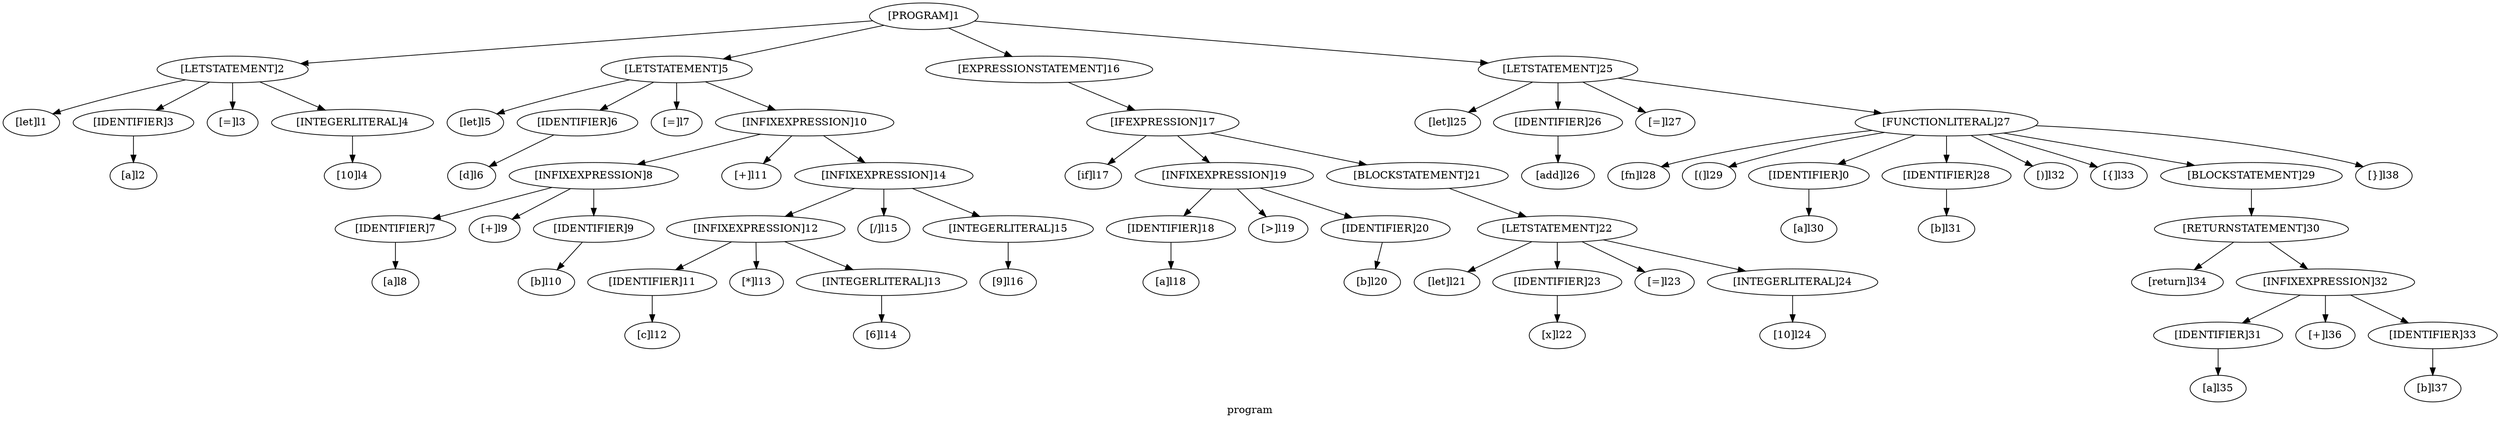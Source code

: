 digraph ast {
label = "program";
"[PROGRAM]1"->"[LETSTATEMENT]2";
"[LETSTATEMENT]2"->"[let]l1";
"[LETSTATEMENT]2"->"[IDENTIFIER]3";
"[IDENTIFIER]3"->"[a]l2";
"[LETSTATEMENT]2"->"[=]l3";
"[LETSTATEMENT]2"->"[INTEGERLITERAL]4";
"[INTEGERLITERAL]4"->"[10]l4";
"[PROGRAM]1"->"[LETSTATEMENT]5";
"[LETSTATEMENT]5"->"[let]l5";
"[LETSTATEMENT]5"->"[IDENTIFIER]6";
"[IDENTIFIER]6"->"[d]l6";
"[LETSTATEMENT]5"->"[=]l7";
"[LETSTATEMENT]5"->"[INFIXEXPRESSION]10";
"[INFIXEXPRESSION]10"->"[INFIXEXPRESSION]8";
"[INFIXEXPRESSION]8"->"[IDENTIFIER]7";
"[IDENTIFIER]7"->"[a]l8";
"[INFIXEXPRESSION]8"->"[+]l9";
"[INFIXEXPRESSION]8"->"[IDENTIFIER]9";
"[IDENTIFIER]9"->"[b]l10";
"[INFIXEXPRESSION]10"->"[+]l11";
"[INFIXEXPRESSION]10"->"[INFIXEXPRESSION]14";
"[INFIXEXPRESSION]14"->"[INFIXEXPRESSION]12";
"[INFIXEXPRESSION]12"->"[IDENTIFIER]11";
"[IDENTIFIER]11"->"[c]l12";
"[INFIXEXPRESSION]12"->"[*]l13";
"[INFIXEXPRESSION]12"->"[INTEGERLITERAL]13";
"[INTEGERLITERAL]13"->"[6]l14";
"[INFIXEXPRESSION]14"->"[/]l15";
"[INFIXEXPRESSION]14"->"[INTEGERLITERAL]15";
"[INTEGERLITERAL]15"->"[9]l16";
"[PROGRAM]1"->"[EXPRESSIONSTATEMENT]16";
"[EXPRESSIONSTATEMENT]16"->"[IFEXPRESSION]17";
"[IFEXPRESSION]17"->"[if]l17";
"[IFEXPRESSION]17"->"[INFIXEXPRESSION]19";
"[INFIXEXPRESSION]19"->"[IDENTIFIER]18";
"[IDENTIFIER]18"->"[a]l18";
"[INFIXEXPRESSION]19"->"[>]l19";
"[INFIXEXPRESSION]19"->"[IDENTIFIER]20";
"[IDENTIFIER]20"->"[b]l20";
"[IFEXPRESSION]17"->"[BLOCKSTATEMENT]21";
"[BLOCKSTATEMENT]21"->"[LETSTATEMENT]22";
"[LETSTATEMENT]22"->"[let]l21";
"[LETSTATEMENT]22"->"[IDENTIFIER]23";
"[IDENTIFIER]23"->"[x]l22";
"[LETSTATEMENT]22"->"[=]l23";
"[LETSTATEMENT]22"->"[INTEGERLITERAL]24";
"[INTEGERLITERAL]24"->"[10]l24";
"[PROGRAM]1"->"[LETSTATEMENT]25";
"[LETSTATEMENT]25"->"[let]l25";
"[LETSTATEMENT]25"->"[IDENTIFIER]26";
"[IDENTIFIER]26"->"[add]l26";
"[LETSTATEMENT]25"->"[=]l27";
"[LETSTATEMENT]25"->"[FUNCTIONLITERAL]27";
"[FUNCTIONLITERAL]27"->"[fn]l28";
"[FUNCTIONLITERAL]27"->"[(]l29";
"[FUNCTIONLITERAL]27"->"[IDENTIFIER]0";
"[IDENTIFIER]0"->"[a]l30";
"[FUNCTIONLITERAL]27"->"[IDENTIFIER]28";
"[IDENTIFIER]28"->"[b]l31";
"[FUNCTIONLITERAL]27"->"[)]l32";
"[FUNCTIONLITERAL]27"->"[{]l33";
"[FUNCTIONLITERAL]27"->"[BLOCKSTATEMENT]29";
"[BLOCKSTATEMENT]29"->"[RETURNSTATEMENT]30";
"[RETURNSTATEMENT]30"->"[return]l34";
"[RETURNSTATEMENT]30"->"[INFIXEXPRESSION]32";
"[INFIXEXPRESSION]32"->"[IDENTIFIER]31";
"[IDENTIFIER]31"->"[a]l35";
"[INFIXEXPRESSION]32"->"[+]l36";
"[INFIXEXPRESSION]32"->"[IDENTIFIER]33";
"[IDENTIFIER]33"->"[b]l37";
"[FUNCTIONLITERAL]27"->"[}]l38";
}